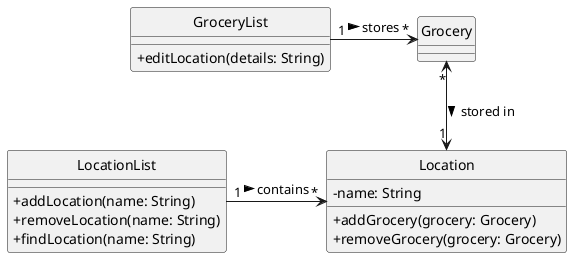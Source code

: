 @startuml
skinparam classAttributeIconSize 0
hide circle

class GroceryList {
    +editLocation(details: String)
}

class Grocery {

}

class LocationList {
    +addLocation(name: String)
    +removeLocation(name: String)
    +findLocation(name: String)
}

class Location {
    -name: String
    +addGrocery(grocery: Grocery)
    +removeGrocery(grocery: Grocery)
}

GroceryList "1" -> "*" Grocery : stores >
LocationList "1" -> "*" Location : contains >
Grocery "*" <--> "1" Location : stored in >

@enduml